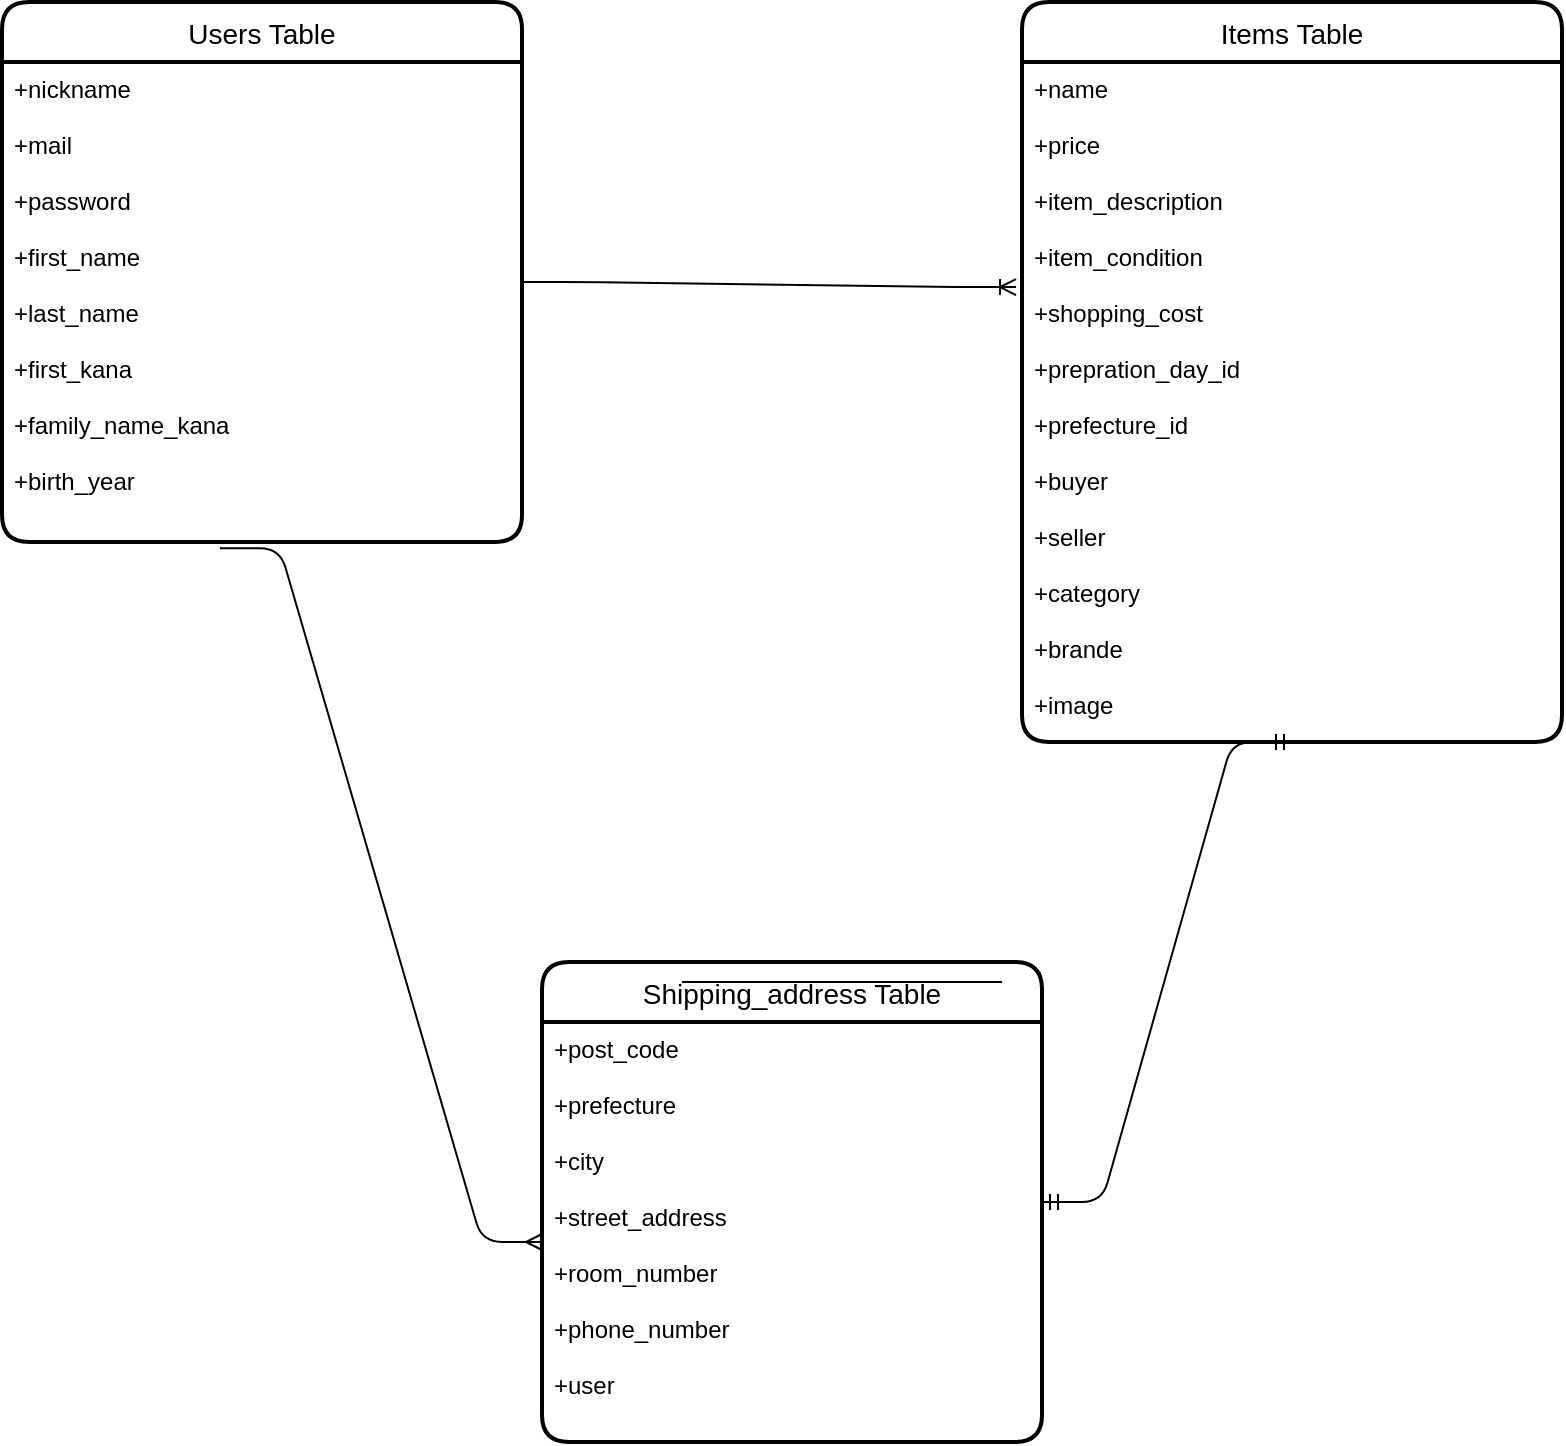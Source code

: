 <mxfile version="14.2.4" type="embed">
    <diagram id="Ko0qlP7XXhPS9PkPsBMu" name="ページ1">
        <mxGraphModel dx="933" dy="298" grid="1" gridSize="10" guides="1" tooltips="1" connect="1" arrows="1" fold="1" page="1" pageScale="1" pageWidth="850" pageHeight="1100" math="0" shadow="0">
            <root>
                <mxCell id="0"/>
                <mxCell id="1" parent="0"/>
                <mxCell id="56" value="Users Table" style="swimlane;childLayout=stackLayout;horizontal=1;startSize=30;horizontalStack=0;rounded=1;fontSize=14;fontStyle=0;strokeWidth=2;resizeParent=0;resizeLast=1;shadow=0;dashed=0;align=center;" vertex="1" parent="1">
                    <mxGeometry x="10" y="240" width="260" height="270" as="geometry"/>
                </mxCell>
                <mxCell id="57" value="+nickname&#10;&#10;+mail&#10;&#10;+password&#10;&#10;+first_name&#10;&#10;+last_name&#10;&#10;+first_kana&#10;&#10;+family_name_kana&#10;&#10;+birth_year" style="align=left;strokeColor=none;fillColor=none;spacingLeft=4;fontSize=12;verticalAlign=top;resizable=0;rotatable=0;part=1;" vertex="1" parent="56">
                    <mxGeometry y="30" width="260" height="240" as="geometry"/>
                </mxCell>
                <mxCell id="61" value="Items Table" style="swimlane;childLayout=stackLayout;horizontal=1;startSize=30;horizontalStack=0;rounded=1;fontSize=14;fontStyle=0;strokeWidth=2;resizeParent=0;resizeLast=1;shadow=0;dashed=0;align=center;" vertex="1" parent="1">
                    <mxGeometry x="520" y="240" width="270" height="370" as="geometry"/>
                </mxCell>
                <mxCell id="62" value="+name&#10;&#10;+price&#10;&#10;+item_description&#10;&#10;+item_condition&#10;&#10;+shopping_cost&#10;&#10;+prepration_day_id&#10;&#10;+prefecture_id&#10;&#10;+buyer&#10;&#10;+seller&#10;&#10;+category&#10;&#10;+brande&#10;&#10;+image" style="align=left;strokeColor=none;fillColor=none;spacingLeft=4;fontSize=12;verticalAlign=top;resizable=0;rotatable=0;part=1;" vertex="1" parent="61">
                    <mxGeometry y="30" width="270" height="340" as="geometry"/>
                </mxCell>
                <mxCell id="64" value="Shipping_address Table" style="swimlane;childLayout=stackLayout;horizontal=1;startSize=30;horizontalStack=0;rounded=1;fontSize=14;fontStyle=0;strokeWidth=2;resizeParent=0;resizeLast=1;shadow=0;dashed=0;align=center;" vertex="1" parent="1">
                    <mxGeometry x="280" y="720" width="250" height="240" as="geometry"/>
                </mxCell>
                <mxCell id="65" value="+post_code&#10;&#10;+prefecture&#10;&#10;+city&#10;&#10;+street_address&#10;&#10;+room_number&#10;&#10;+phone_number&#10;&#10;+user" style="align=left;strokeColor=none;fillColor=none;spacingLeft=4;fontSize=12;verticalAlign=top;resizable=0;rotatable=0;part=1;" vertex="1" parent="64">
                    <mxGeometry y="30" width="250" height="210" as="geometry"/>
                </mxCell>
                <mxCell id="70" value="" style="edgeStyle=entityRelationEdgeStyle;fontSize=12;html=1;endArrow=ERoneToMany;entryX=-0.011;entryY=0.331;entryDx=0;entryDy=0;entryPerimeter=0;" edge="1" parent="1" target="62">
                    <mxGeometry width="100" height="100" relative="1" as="geometry">
                        <mxPoint x="270" y="380" as="sourcePoint"/>
                        <mxPoint x="500" y="380" as="targetPoint"/>
                    </mxGeometry>
                </mxCell>
                <mxCell id="72" value="" style="edgeStyle=entityRelationEdgeStyle;fontSize=12;html=1;endArrow=ERmany;exitX=0.419;exitY=1.013;exitDx=0;exitDy=0;exitPerimeter=0;" edge="1" parent="1" source="57">
                    <mxGeometry width="100" height="100" relative="1" as="geometry">
                        <mxPoint x="120" y="520" as="sourcePoint"/>
                        <mxPoint x="280" y="860" as="targetPoint"/>
                    </mxGeometry>
                </mxCell>
                <mxCell id="73" value="" style="endArrow=none;html=1;rounded=0;" edge="1" parent="1">
                    <mxGeometry relative="1" as="geometry">
                        <mxPoint x="350" y="730" as="sourcePoint"/>
                        <mxPoint x="510" y="730" as="targetPoint"/>
                    </mxGeometry>
                </mxCell>
                <mxCell id="74" value="" style="edgeStyle=entityRelationEdgeStyle;fontSize=12;html=1;endArrow=ERmandOne;startArrow=ERmandOne;entryX=0.5;entryY=1;entryDx=0;entryDy=0;" edge="1" parent="1" target="62">
                    <mxGeometry width="100" height="100" relative="1" as="geometry">
                        <mxPoint x="530" y="840" as="sourcePoint"/>
                        <mxPoint x="620" y="740" as="targetPoint"/>
                    </mxGeometry>
                </mxCell>
            </root>
        </mxGraphModel>
    </diagram>
</mxfile>